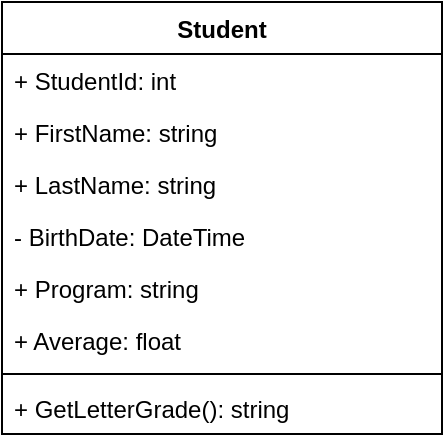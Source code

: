 <mxfile version="21.0.10"><diagram name="Page-1" id="guCGatS_ZIE6Ij2GZc2F"><mxGraphModel dx="457" dy="274" grid="1" gridSize="10" guides="1" tooltips="1" connect="1" arrows="1" fold="1" page="1" pageScale="1" pageWidth="850" pageHeight="1100" math="0" shadow="0"><root><mxCell id="0"/><mxCell id="1" parent="0"/><mxCell id="1c9xglg3rhF0NX4lYkmz-1" value="Student" style="swimlane;fontStyle=1;align=center;verticalAlign=top;childLayout=stackLayout;horizontal=1;startSize=26;horizontalStack=0;resizeParent=1;resizeParentMax=0;resizeLast=0;collapsible=1;marginBottom=0;whiteSpace=wrap;html=1;" vertex="1" parent="1"><mxGeometry x="320" y="160" width="220" height="216" as="geometry"/></mxCell><mxCell id="1c9xglg3rhF0NX4lYkmz-5" value="+ StudentId: int" style="text;strokeColor=none;fillColor=none;align=left;verticalAlign=top;spacingLeft=4;spacingRight=4;overflow=hidden;rotatable=0;points=[[0,0.5],[1,0.5]];portConstraint=eastwest;whiteSpace=wrap;html=1;" vertex="1" parent="1c9xglg3rhF0NX4lYkmz-1"><mxGeometry y="26" width="220" height="26" as="geometry"/></mxCell><mxCell id="1c9xglg3rhF0NX4lYkmz-8" value="+ FirstName: string" style="text;strokeColor=none;fillColor=none;align=left;verticalAlign=top;spacingLeft=4;spacingRight=4;overflow=hidden;rotatable=0;points=[[0,0.5],[1,0.5]];portConstraint=eastwest;whiteSpace=wrap;html=1;" vertex="1" parent="1c9xglg3rhF0NX4lYkmz-1"><mxGeometry y="52" width="220" height="26" as="geometry"/></mxCell><mxCell id="1c9xglg3rhF0NX4lYkmz-9" value="+ LastName: string" style="text;strokeColor=none;fillColor=none;align=left;verticalAlign=top;spacingLeft=4;spacingRight=4;overflow=hidden;rotatable=0;points=[[0,0.5],[1,0.5]];portConstraint=eastwest;whiteSpace=wrap;html=1;" vertex="1" parent="1c9xglg3rhF0NX4lYkmz-1"><mxGeometry y="78" width="220" height="26" as="geometry"/></mxCell><mxCell id="1c9xglg3rhF0NX4lYkmz-7" value="- BirthDate: DateTime" style="text;strokeColor=none;fillColor=none;align=left;verticalAlign=top;spacingLeft=4;spacingRight=4;overflow=hidden;rotatable=0;points=[[0,0.5],[1,0.5]];portConstraint=eastwest;whiteSpace=wrap;html=1;" vertex="1" parent="1c9xglg3rhF0NX4lYkmz-1"><mxGeometry y="104" width="220" height="26" as="geometry"/></mxCell><mxCell id="1c9xglg3rhF0NX4lYkmz-6" value="+ Program: string" style="text;strokeColor=none;fillColor=none;align=left;verticalAlign=top;spacingLeft=4;spacingRight=4;overflow=hidden;rotatable=0;points=[[0,0.5],[1,0.5]];portConstraint=eastwest;whiteSpace=wrap;html=1;" vertex="1" parent="1c9xglg3rhF0NX4lYkmz-1"><mxGeometry y="130" width="220" height="26" as="geometry"/></mxCell><mxCell id="1c9xglg3rhF0NX4lYkmz-2" value="+ Average: float" style="text;strokeColor=none;fillColor=none;align=left;verticalAlign=top;spacingLeft=4;spacingRight=4;overflow=hidden;rotatable=0;points=[[0,0.5],[1,0.5]];portConstraint=eastwest;whiteSpace=wrap;html=1;" vertex="1" parent="1c9xglg3rhF0NX4lYkmz-1"><mxGeometry y="156" width="220" height="26" as="geometry"/></mxCell><mxCell id="1c9xglg3rhF0NX4lYkmz-3" value="" style="line;strokeWidth=1;fillColor=none;align=left;verticalAlign=middle;spacingTop=-1;spacingLeft=3;spacingRight=3;rotatable=0;labelPosition=right;points=[];portConstraint=eastwest;strokeColor=inherit;" vertex="1" parent="1c9xglg3rhF0NX4lYkmz-1"><mxGeometry y="182" width="220" height="8" as="geometry"/></mxCell><mxCell id="1c9xglg3rhF0NX4lYkmz-4" value="+ GetLetterGrade(): string" style="text;strokeColor=none;fillColor=none;align=left;verticalAlign=top;spacingLeft=4;spacingRight=4;overflow=hidden;rotatable=0;points=[[0,0.5],[1,0.5]];portConstraint=eastwest;whiteSpace=wrap;html=1;" vertex="1" parent="1c9xglg3rhF0NX4lYkmz-1"><mxGeometry y="190" width="220" height="26" as="geometry"/></mxCell></root></mxGraphModel></diagram></mxfile>